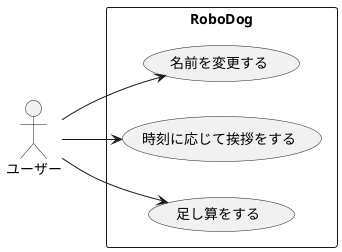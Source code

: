 @startuml Robodogユースケース図
left to right direction
actor ユーザー as U1

rectangle RoboDog as WRS {
  usecase "名前を変更する" as UC1
  usecase "時刻に応じて挨拶をする" as UC2
  usecase "足し算をする" as UC3
}
U1 --> UC1
U1 --> UC2
U1 --> UC3
@enduml